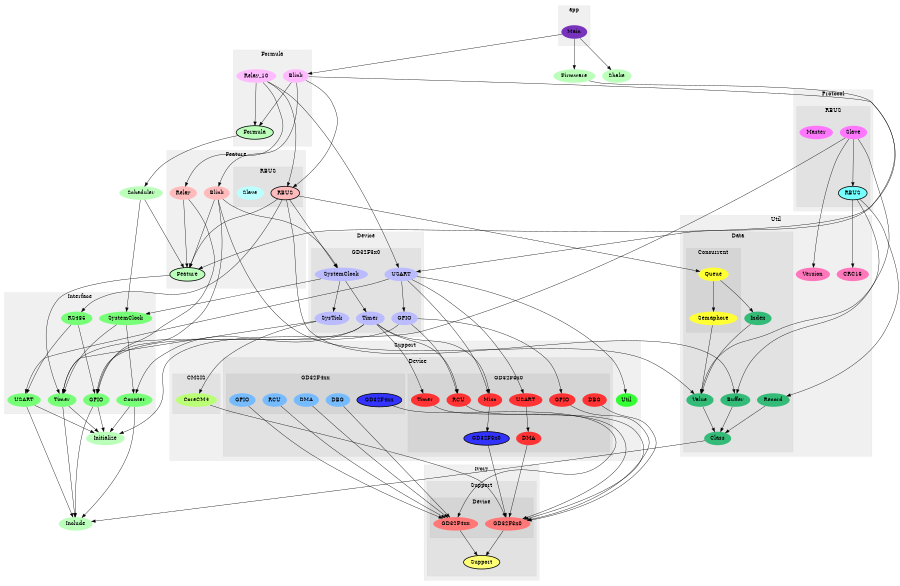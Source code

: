 digraph G {
size="6,4";
ratio="fill";
u10[label="Firmware",style="filled",fillcolor="#bbffbb",penwidth="0"];
u14[label="Include",style="filled",fillcolor="#bbffbb",penwidth="0"];
u15[label="Initialize",style="filled",fillcolor="#bbffbb",penwidth="0"];
u28[label="Scheduler",style="filled",fillcolor="#bbffbb",penwidth="0"];
u29[label="Shake",style="filled",fillcolor="#bbffbb",penwidth="0"];
subgraph cluster_0 {
label="Device";
color="#0000000F";
style="filled";
subgraph cluster_1 {
label="GD32F3x0";
color="#0000000F";
style="filled";
u0[label="GPIO",style="filled",fillcolor="#bbbbff",penwidth="0"];
u1[label="SysTick",style="filled",fillcolor="#bbbbff",penwidth="0"];
u2[label="SystemClock",style="filled",fillcolor="#bbbbff",penwidth="0"];
u3[label="USART",style="filled",fillcolor="#bbbbff",penwidth="0"];
u4[label="Timer",style="filled",fillcolor="#bbbbff",penwidth="0"];

}

}
subgraph cluster_2 {
label="Feature";
color="#0000000F";
style="filled";
u9[label="Feature",style="filled,bold",fillcolor="#bbffbb"];
u5[label="Relay",style="filled",fillcolor="#ffbbbb",penwidth="0"];
u8[label="Blink",style="filled",fillcolor="#ffbbbb",penwidth="0"];
subgraph cluster_3 {
label="RBUS";
color="#0000000F";
style="filled";
u7[label="RBUS",style="filled,bold",fillcolor="#ffbbbb"];
u6[label="Slave",style="filled",fillcolor="#bbffff",penwidth="0"];

}

}
subgraph cluster_4 {
label="Formula";
color="#0000000F";
style="filled";
u13[label="Formula",style="filled,bold",fillcolor="#bbffbb"];
u11[label="Relay_10",style="filled",fillcolor="#ffbbff",penwidth="0"];
u12[label="Blink",style="filled",fillcolor="#ffbbff",penwidth="0"];

}
subgraph cluster_5 {
label="Interface";
color="#0000000F";
style="filled";
u16[label="GPIO",style="filled",fillcolor="#77ff77",penwidth="0"];
u17[label="Counter",style="filled",fillcolor="#77ff77",penwidth="0"];
u18[label="RS485",style="filled",fillcolor="#77ff77",penwidth="0"];
u19[label="SystemClock",style="filled",fillcolor="#77ff77",penwidth="0"];
u20[label="USART",style="filled",fillcolor="#77ff77",penwidth="0"];
u21[label="Timer",style="filled",fillcolor="#77ff77",penwidth="0"];

}
subgraph cluster_6 {
label="Ivory";
color="#0000000F";
style="filled";
subgraph cluster_7 {
label="Support";
color="#0000000F";
style="filled";
u24[label="Support",style="filled,bold",fillcolor="#ffff77"];
subgraph cluster_8 {
label="Device";
color="#0000000F";
style="filled";
u22[label="GD32F4xx",style="filled",fillcolor="#ff7777",penwidth="0"];
u23[label="GD32F3x0",style="filled",fillcolor="#ff7777",penwidth="0"];

}

}

}
subgraph cluster_9 {
label="Protocol";
color="#0000000F";
style="filled";
subgraph cluster_10 {
label="RBUS";
color="#0000000F";
style="filled";
u27[label="RBUS",style="filled,bold",fillcolor="#77ffff"];
u25[label="Slave",style="filled",fillcolor="#ff77ff",penwidth="0"];
u26[label="Master",style="filled",fillcolor="#ff77ff",penwidth="0"];

}

}
subgraph cluster_11 {
label="Support";
color="#0000000F";
style="filled";
u44[label="Util",style="filled",fillcolor="#33ff33",penwidth="0"];
subgraph cluster_12 {
label="CMSIS";
color="#0000000F";
style="filled";
u30[label="CoreCM4",style="filled",fillcolor="#bbff77",penwidth="0"];

}
subgraph cluster_13 {
label="Device";
color="#0000000F";
style="filled";
subgraph cluster_14 {
label="GD32F3x0";
color="#0000000F";
style="filled";
u43[label="GD32F3x0",style="filled,bold",fillcolor="#3333ff"];
u36[label="GPIO",style="filled",fillcolor="#ff3333",penwidth="0"];
u37[label="RCU",style="filled",fillcolor="#ff3333",penwidth="0"];
u38[label="Misc",style="filled",fillcolor="#ff3333",penwidth="0"];
u39[label="DMA",style="filled",fillcolor="#ff3333",penwidth="0"];
u40[label="USART",style="filled",fillcolor="#ff3333",penwidth="0"];
u41[label="Timer",style="filled",fillcolor="#ff3333",penwidth="0"];
u42[label="DBG",style="filled",fillcolor="#ff3333",penwidth="0"];

}
subgraph cluster_15 {
label="GD32F4xx";
color="#0000000F";
style="filled";
u31[label="GD32F4xx",style="filled,bold",fillcolor="#3333ff"];
u32[label="GPIO",style="filled",fillcolor="#77bbff",penwidth="0"];
u33[label="RCU",style="filled",fillcolor="#77bbff",penwidth="0"];
u34[label="DMA",style="filled",fillcolor="#77bbff",penwidth="0"];
u35[label="DBG",style="filled",fillcolor="#77bbff",penwidth="0"];

}

}

}
subgraph cluster_16 {
label="Util";
color="#0000000F";
style="filled";
u45[label="Version",style="filled",fillcolor="#ff77bb",penwidth="0"];
u53[label="CRC16",style="filled",fillcolor="#ff77bb",penwidth="0"];
subgraph cluster_17 {
label="Data";
color="#0000000F";
style="filled";
u46[label="Record",style="filled",fillcolor="#33bb77",penwidth="0"];
u47[label="Class",style="filled",fillcolor="#33bb77",penwidth="0"];
u48[label="Buffer",style="filled",fillcolor="#33bb77",penwidth="0"];
u49[label="Value",style="filled",fillcolor="#33bb77",penwidth="0"];
u50[label="Index",style="filled",fillcolor="#33bb77",penwidth="0"];
subgraph cluster_18 {
label="Concurrent";
color="#0000000F";
style="filled";
u51[label="Queue",style="filled",fillcolor="#ffff33",penwidth="0"];
u52[label="Semaphore",style="filled",fillcolor="#ffff33",penwidth="0"];

}

}

}
subgraph cluster_19 {
label="app";
color="#0000000F";
style="filled";
u54[label="Main",style="filled",fillcolor="#7733bb",penwidth="0"];

}
u0 -> u16;
u0 -> u36;
u0 -> u37;
u1 -> u21;
u1 -> u30;
u2 -> u1;
u2 -> u4;
u2 -> u19;
u3 -> u0;
u3 -> u20;
u3 -> u38;
u3 -> u40;
u3 -> u44;
u4 -> u17;
u4 -> u21;
u4 -> u37;
u4 -> u38;
u4 -> u41;
u5 -> u9;
u5 -> u16;
u7 -> u2;
u7 -> u9;
u7 -> u18;
u7 -> u48;
u7 -> u51;
u8 -> u2;
u8 -> u9;
u8 -> u16;
u8 -> u49;
u9 -> u21;
u10 -> u9;
u11 -> u3;
u11 -> u5;
u11 -> u7;
u11 -> u13;
u12 -> u3;
u12 -> u7;
u12 -> u8;
u12 -> u13;
u13 -> u28;
u16 -> u14;
u16 -> u15;
u17 -> u14;
u17 -> u15;
u18 -> u16;
u18 -> u20;
u19 -> u17;
u19 -> u21;
u20 -> u14;
u20 -> u15;
u21 -> u14;
u21 -> u15;
u22 -> u24;
u23 -> u24;
u25 -> u15;
u25 -> u27;
u25 -> u45;
u25 -> u49;
u27 -> u46;
u27 -> u48;
u27 -> u53;
u28 -> u9;
u28 -> u19;
u30 -> u23;
u31 -> u22;
u32 -> u22;
u33 -> u22;
u34 -> u22;
u35 -> u22;
u36 -> u23;
u37 -> u23;
u38 -> u43;
u39 -> u23;
u40 -> u39;
u41 -> u23;
u42 -> u23;
u43 -> u23;
u46 -> u47;
u47 -> u14;
u48 -> u47;
u49 -> u47;
u50 -> u49;
u51 -> u50;
u51 -> u52;
u52 -> u49;
u54 -> u10;
u54 -> u12;
u54 -> u29;

}
